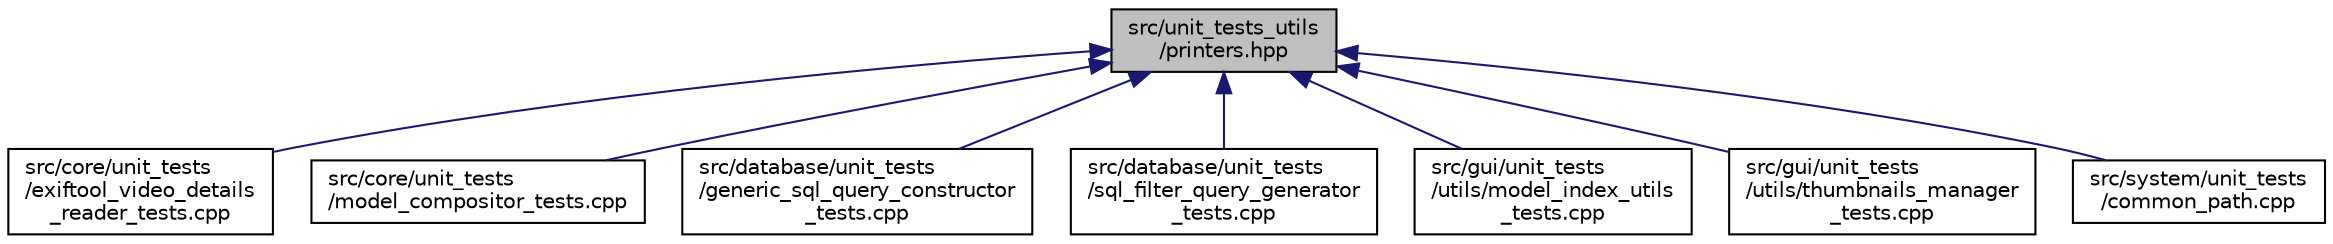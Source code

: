 digraph "src/unit_tests_utils/printers.hpp"
{
 // LATEX_PDF_SIZE
  edge [fontname="Helvetica",fontsize="10",labelfontname="Helvetica",labelfontsize="10"];
  node [fontname="Helvetica",fontsize="10",shape=record];
  Node1 [label="src/unit_tests_utils\l/printers.hpp",height=0.2,width=0.4,color="black", fillcolor="grey75", style="filled", fontcolor="black",tooltip=" "];
  Node1 -> Node2 [dir="back",color="midnightblue",fontsize="10",style="solid",fontname="Helvetica"];
  Node2 [label="src/core/unit_tests\l/exiftool_video_details\l_reader_tests.cpp",height=0.2,width=0.4,color="black", fillcolor="white", style="filled",URL="$exiftool__video__details__reader__tests_8cpp.html",tooltip=" "];
  Node1 -> Node3 [dir="back",color="midnightblue",fontsize="10",style="solid",fontname="Helvetica"];
  Node3 [label="src/core/unit_tests\l/model_compositor_tests.cpp",height=0.2,width=0.4,color="black", fillcolor="white", style="filled",URL="$model__compositor__tests_8cpp.html",tooltip=" "];
  Node1 -> Node4 [dir="back",color="midnightblue",fontsize="10",style="solid",fontname="Helvetica"];
  Node4 [label="src/database/unit_tests\l/generic_sql_query_constructor\l_tests.cpp",height=0.2,width=0.4,color="black", fillcolor="white", style="filled",URL="$generic__sql__query__constructor__tests_8cpp.html",tooltip=" "];
  Node1 -> Node5 [dir="back",color="midnightblue",fontsize="10",style="solid",fontname="Helvetica"];
  Node5 [label="src/database/unit_tests\l/sql_filter_query_generator\l_tests.cpp",height=0.2,width=0.4,color="black", fillcolor="white", style="filled",URL="$sql__filter__query__generator__tests_8cpp.html",tooltip=" "];
  Node1 -> Node6 [dir="back",color="midnightblue",fontsize="10",style="solid",fontname="Helvetica"];
  Node6 [label="src/gui/unit_tests\l/utils/model_index_utils\l_tests.cpp",height=0.2,width=0.4,color="black", fillcolor="white", style="filled",URL="$model__index__utils__tests_8cpp.html",tooltip=" "];
  Node1 -> Node7 [dir="back",color="midnightblue",fontsize="10",style="solid",fontname="Helvetica"];
  Node7 [label="src/gui/unit_tests\l/utils/thumbnails_manager\l_tests.cpp",height=0.2,width=0.4,color="black", fillcolor="white", style="filled",URL="$thumbnails__manager__tests_8cpp.html",tooltip=" "];
  Node1 -> Node8 [dir="back",color="midnightblue",fontsize="10",style="solid",fontname="Helvetica"];
  Node8 [label="src/system/unit_tests\l/common_path.cpp",height=0.2,width=0.4,color="black", fillcolor="white", style="filled",URL="$common__path_8cpp.html",tooltip=" "];
}
